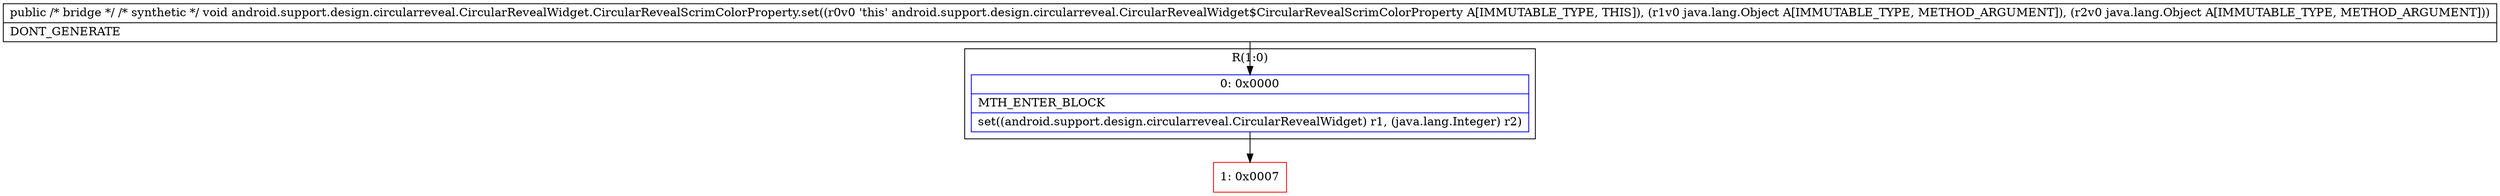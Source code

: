 digraph "CFG forandroid.support.design.circularreveal.CircularRevealWidget.CircularRevealScrimColorProperty.set(Ljava\/lang\/Object;Ljava\/lang\/Object;)V" {
subgraph cluster_Region_494294584 {
label = "R(1:0)";
node [shape=record,color=blue];
Node_0 [shape=record,label="{0\:\ 0x0000|MTH_ENTER_BLOCK\l|set((android.support.design.circularreveal.CircularRevealWidget) r1, (java.lang.Integer) r2)\l}"];
}
Node_1 [shape=record,color=red,label="{1\:\ 0x0007}"];
MethodNode[shape=record,label="{public \/* bridge *\/ \/* synthetic *\/ void android.support.design.circularreveal.CircularRevealWidget.CircularRevealScrimColorProperty.set((r0v0 'this' android.support.design.circularreveal.CircularRevealWidget$CircularRevealScrimColorProperty A[IMMUTABLE_TYPE, THIS]), (r1v0 java.lang.Object A[IMMUTABLE_TYPE, METHOD_ARGUMENT]), (r2v0 java.lang.Object A[IMMUTABLE_TYPE, METHOD_ARGUMENT]))  | DONT_GENERATE\l}"];
MethodNode -> Node_0;
Node_0 -> Node_1;
}

